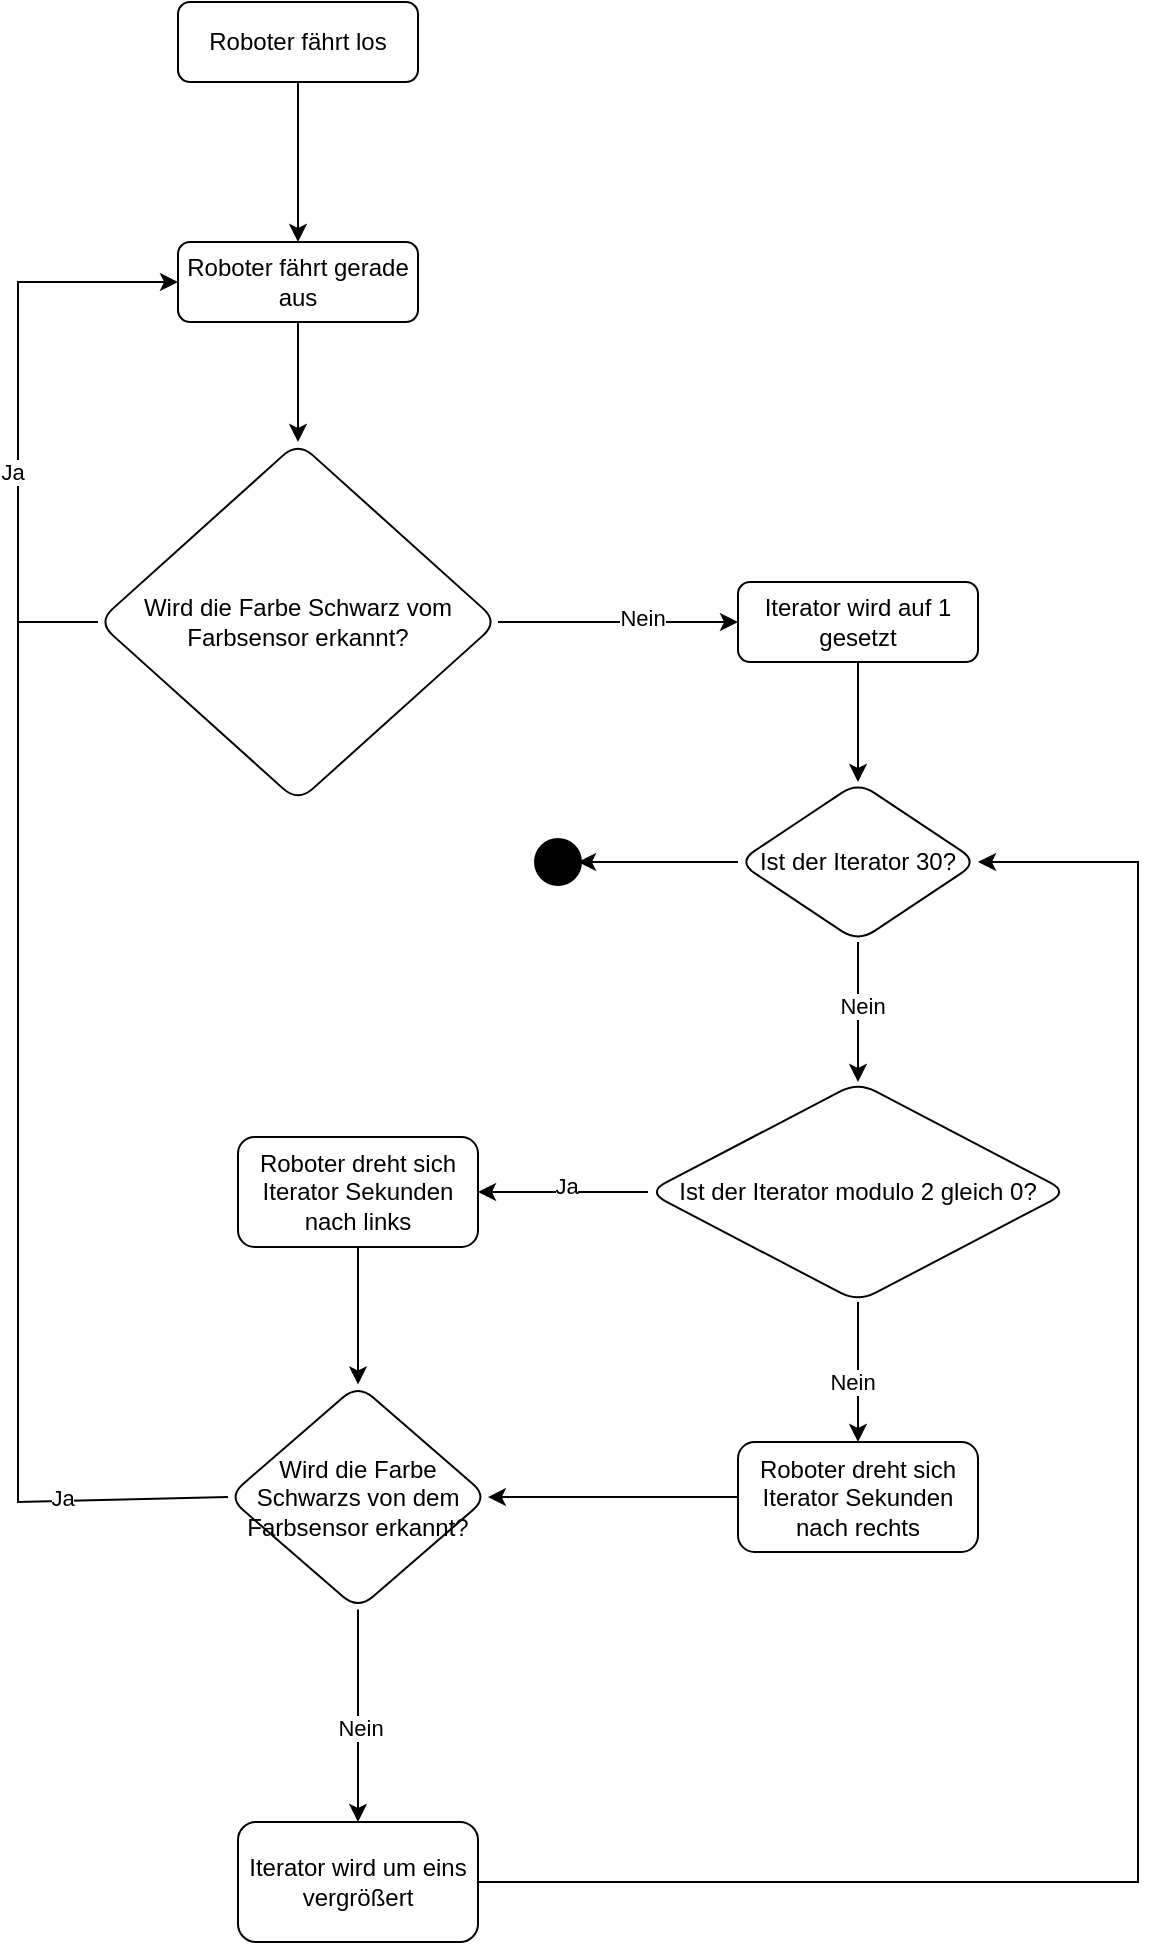 <mxfile version="24.2.5" type="device">
  <diagram id="C5RBs43oDa-KdzZeNtuy" name="Page-1">
    <mxGraphModel dx="1114" dy="958" grid="1" gridSize="10" guides="1" tooltips="1" connect="1" arrows="1" fold="1" page="1" pageScale="1" pageWidth="827" pageHeight="1169" math="0" shadow="0">
      <root>
        <mxCell id="WIyWlLk6GJQsqaUBKTNV-0" />
        <mxCell id="WIyWlLk6GJQsqaUBKTNV-1" parent="WIyWlLk6GJQsqaUBKTNV-0" />
        <mxCell id="IQdOezEJQRcTnpr4_-zb-1" value="" style="edgeStyle=orthogonalEdgeStyle;rounded=0;orthogonalLoop=1;jettySize=auto;html=1;" edge="1" parent="WIyWlLk6GJQsqaUBKTNV-1" source="WIyWlLk6GJQsqaUBKTNV-3" target="IQdOezEJQRcTnpr4_-zb-0">
          <mxGeometry relative="1" as="geometry" />
        </mxCell>
        <mxCell id="WIyWlLk6GJQsqaUBKTNV-3" value="Roboter fährt los" style="rounded=1;whiteSpace=wrap;html=1;fontSize=12;glass=0;strokeWidth=1;shadow=0;" parent="WIyWlLk6GJQsqaUBKTNV-1" vertex="1">
          <mxGeometry x="160" y="80" width="120" height="40" as="geometry" />
        </mxCell>
        <mxCell id="IQdOezEJQRcTnpr4_-zb-3" value="" style="edgeStyle=orthogonalEdgeStyle;rounded=0;orthogonalLoop=1;jettySize=auto;html=1;" edge="1" parent="WIyWlLk6GJQsqaUBKTNV-1" source="IQdOezEJQRcTnpr4_-zb-0" target="IQdOezEJQRcTnpr4_-zb-2">
          <mxGeometry relative="1" as="geometry" />
        </mxCell>
        <mxCell id="IQdOezEJQRcTnpr4_-zb-0" value="Roboter fährt gerade aus" style="rounded=1;whiteSpace=wrap;html=1;fontSize=12;glass=0;strokeWidth=1;shadow=0;" vertex="1" parent="WIyWlLk6GJQsqaUBKTNV-1">
          <mxGeometry x="160" y="200" width="120" height="40" as="geometry" />
        </mxCell>
        <mxCell id="IQdOezEJQRcTnpr4_-zb-7" value="" style="edgeStyle=orthogonalEdgeStyle;rounded=0;orthogonalLoop=1;jettySize=auto;html=1;" edge="1" parent="WIyWlLk6GJQsqaUBKTNV-1" source="IQdOezEJQRcTnpr4_-zb-2">
          <mxGeometry relative="1" as="geometry">
            <mxPoint x="440" y="390" as="targetPoint" />
          </mxGeometry>
        </mxCell>
        <mxCell id="IQdOezEJQRcTnpr4_-zb-15" value="Nein" style="edgeLabel;html=1;align=center;verticalAlign=middle;resizable=0;points=[];" vertex="1" connectable="0" parent="IQdOezEJQRcTnpr4_-zb-7">
          <mxGeometry x="0.204" y="3" relative="1" as="geometry">
            <mxPoint as="offset" />
          </mxGeometry>
        </mxCell>
        <mxCell id="IQdOezEJQRcTnpr4_-zb-2" value="Wird die Farbe Schwarz vom Farbsensor erkannt?" style="rhombus;whiteSpace=wrap;html=1;rounded=1;glass=0;strokeWidth=1;shadow=0;" vertex="1" parent="WIyWlLk6GJQsqaUBKTNV-1">
          <mxGeometry x="120" y="300" width="200" height="180" as="geometry" />
        </mxCell>
        <mxCell id="IQdOezEJQRcTnpr4_-zb-4" value="" style="endArrow=classic;html=1;rounded=0;exitX=0;exitY=0.5;exitDx=0;exitDy=0;entryX=0;entryY=0.5;entryDx=0;entryDy=0;" edge="1" parent="WIyWlLk6GJQsqaUBKTNV-1" source="IQdOezEJQRcTnpr4_-zb-2" target="IQdOezEJQRcTnpr4_-zb-0">
          <mxGeometry width="50" height="50" relative="1" as="geometry">
            <mxPoint x="390" y="520" as="sourcePoint" />
            <mxPoint x="440" y="470" as="targetPoint" />
            <Array as="points">
              <mxPoint x="80" y="390" />
              <mxPoint x="80" y="220" />
            </Array>
          </mxGeometry>
        </mxCell>
        <mxCell id="IQdOezEJQRcTnpr4_-zb-5" value="Ja" style="edgeLabel;html=1;align=center;verticalAlign=middle;resizable=0;points=[];" vertex="1" connectable="0" parent="IQdOezEJQRcTnpr4_-zb-4">
          <mxGeometry x="-0.207" y="3" relative="1" as="geometry">
            <mxPoint as="offset" />
          </mxGeometry>
        </mxCell>
        <mxCell id="IQdOezEJQRcTnpr4_-zb-10" value="" style="edgeStyle=orthogonalEdgeStyle;rounded=0;orthogonalLoop=1;jettySize=auto;html=1;" edge="1" parent="WIyWlLk6GJQsqaUBKTNV-1" source="IQdOezEJQRcTnpr4_-zb-8" target="IQdOezEJQRcTnpr4_-zb-9">
          <mxGeometry relative="1" as="geometry" />
        </mxCell>
        <mxCell id="IQdOezEJQRcTnpr4_-zb-8" value="Iterator wird auf 1 gesetzt" style="rounded=1;whiteSpace=wrap;html=1;fontSize=12;glass=0;strokeWidth=1;shadow=0;" vertex="1" parent="WIyWlLk6GJQsqaUBKTNV-1">
          <mxGeometry x="440" y="370" width="120" height="40" as="geometry" />
        </mxCell>
        <mxCell id="IQdOezEJQRcTnpr4_-zb-14" value="" style="edgeStyle=orthogonalEdgeStyle;rounded=0;orthogonalLoop=1;jettySize=auto;html=1;" edge="1" parent="WIyWlLk6GJQsqaUBKTNV-1" source="IQdOezEJQRcTnpr4_-zb-9" target="IQdOezEJQRcTnpr4_-zb-13">
          <mxGeometry relative="1" as="geometry" />
        </mxCell>
        <mxCell id="IQdOezEJQRcTnpr4_-zb-16" value="Nein" style="edgeLabel;html=1;align=center;verticalAlign=middle;resizable=0;points=[];" vertex="1" connectable="0" parent="IQdOezEJQRcTnpr4_-zb-14">
          <mxGeometry x="-0.086" y="2" relative="1" as="geometry">
            <mxPoint as="offset" />
          </mxGeometry>
        </mxCell>
        <mxCell id="IQdOezEJQRcTnpr4_-zb-9" value="Ist der Iterator 30?" style="rhombus;whiteSpace=wrap;html=1;rounded=1;glass=0;strokeWidth=1;shadow=0;" vertex="1" parent="WIyWlLk6GJQsqaUBKTNV-1">
          <mxGeometry x="440" y="470" width="120" height="80" as="geometry" />
        </mxCell>
        <mxCell id="IQdOezEJQRcTnpr4_-zb-13" value="Ist der Iterator modulo 2 gleich 0?" style="rhombus;whiteSpace=wrap;html=1;rounded=1;glass=0;strokeWidth=1;shadow=0;" vertex="1" parent="WIyWlLk6GJQsqaUBKTNV-1">
          <mxGeometry x="395" y="620" width="210" height="110" as="geometry" />
        </mxCell>
        <mxCell id="IQdOezEJQRcTnpr4_-zb-17" value="Roboter dreht sich Iterator Sekunden nach links" style="rounded=1;whiteSpace=wrap;html=1;fontSize=12;glass=0;strokeWidth=1;shadow=0;" vertex="1" parent="WIyWlLk6GJQsqaUBKTNV-1">
          <mxGeometry x="190" y="647.5" width="120" height="55" as="geometry" />
        </mxCell>
        <mxCell id="IQdOezEJQRcTnpr4_-zb-18" value="" style="endArrow=classic;html=1;rounded=0;exitX=0;exitY=0.5;exitDx=0;exitDy=0;entryX=1;entryY=0.5;entryDx=0;entryDy=0;" edge="1" parent="WIyWlLk6GJQsqaUBKTNV-1" source="IQdOezEJQRcTnpr4_-zb-13" target="IQdOezEJQRcTnpr4_-zb-17">
          <mxGeometry width="50" height="50" relative="1" as="geometry">
            <mxPoint x="390" y="520" as="sourcePoint" />
            <mxPoint x="440" y="470" as="targetPoint" />
          </mxGeometry>
        </mxCell>
        <mxCell id="IQdOezEJQRcTnpr4_-zb-22" value="Ja" style="edgeLabel;html=1;align=center;verticalAlign=middle;resizable=0;points=[];" vertex="1" connectable="0" parent="IQdOezEJQRcTnpr4_-zb-18">
          <mxGeometry x="-0.035" y="-3" relative="1" as="geometry">
            <mxPoint as="offset" />
          </mxGeometry>
        </mxCell>
        <mxCell id="IQdOezEJQRcTnpr4_-zb-24" value="" style="edgeStyle=orthogonalEdgeStyle;rounded=0;orthogonalLoop=1;jettySize=auto;html=1;" edge="1" parent="WIyWlLk6GJQsqaUBKTNV-1" source="IQdOezEJQRcTnpr4_-zb-19" target="IQdOezEJQRcTnpr4_-zb-23">
          <mxGeometry relative="1" as="geometry" />
        </mxCell>
        <mxCell id="IQdOezEJQRcTnpr4_-zb-19" value="Roboter dreht sich Iterator Sekunden nach rechts" style="rounded=1;whiteSpace=wrap;html=1;fontSize=12;glass=0;strokeWidth=1;shadow=0;" vertex="1" parent="WIyWlLk6GJQsqaUBKTNV-1">
          <mxGeometry x="440" y="800" width="120" height="55" as="geometry" />
        </mxCell>
        <mxCell id="IQdOezEJQRcTnpr4_-zb-20" value="" style="endArrow=classic;html=1;rounded=0;exitX=0.5;exitY=1;exitDx=0;exitDy=0;entryX=0.5;entryY=0;entryDx=0;entryDy=0;" edge="1" parent="WIyWlLk6GJQsqaUBKTNV-1" source="IQdOezEJQRcTnpr4_-zb-13" target="IQdOezEJQRcTnpr4_-zb-19">
          <mxGeometry width="50" height="50" relative="1" as="geometry">
            <mxPoint x="390" y="520" as="sourcePoint" />
            <mxPoint x="440" y="470" as="targetPoint" />
          </mxGeometry>
        </mxCell>
        <mxCell id="IQdOezEJQRcTnpr4_-zb-21" value="Nein" style="edgeLabel;html=1;align=center;verticalAlign=middle;resizable=0;points=[];" vertex="1" connectable="0" parent="IQdOezEJQRcTnpr4_-zb-20">
          <mxGeometry x="0.143" y="-3" relative="1" as="geometry">
            <mxPoint as="offset" />
          </mxGeometry>
        </mxCell>
        <mxCell id="IQdOezEJQRcTnpr4_-zb-29" value="" style="edgeStyle=orthogonalEdgeStyle;rounded=0;orthogonalLoop=1;jettySize=auto;html=1;" edge="1" parent="WIyWlLk6GJQsqaUBKTNV-1" source="IQdOezEJQRcTnpr4_-zb-23" target="IQdOezEJQRcTnpr4_-zb-28">
          <mxGeometry relative="1" as="geometry" />
        </mxCell>
        <mxCell id="IQdOezEJQRcTnpr4_-zb-30" value="Nein" style="edgeLabel;html=1;align=center;verticalAlign=middle;resizable=0;points=[];" vertex="1" connectable="0" parent="IQdOezEJQRcTnpr4_-zb-29">
          <mxGeometry x="0.115" y="1" relative="1" as="geometry">
            <mxPoint as="offset" />
          </mxGeometry>
        </mxCell>
        <mxCell id="IQdOezEJQRcTnpr4_-zb-23" value="Wird die Farbe Schwarzs von dem Farbsensor erkannt?" style="rhombus;whiteSpace=wrap;html=1;rounded=1;glass=0;strokeWidth=1;shadow=0;" vertex="1" parent="WIyWlLk6GJQsqaUBKTNV-1">
          <mxGeometry x="185" y="771.25" width="130" height="112.5" as="geometry" />
        </mxCell>
        <mxCell id="IQdOezEJQRcTnpr4_-zb-25" value="" style="endArrow=classic;html=1;rounded=0;exitX=0.5;exitY=1;exitDx=0;exitDy=0;" edge="1" parent="WIyWlLk6GJQsqaUBKTNV-1" source="IQdOezEJQRcTnpr4_-zb-17" target="IQdOezEJQRcTnpr4_-zb-23">
          <mxGeometry width="50" height="50" relative="1" as="geometry">
            <mxPoint x="390" y="520" as="sourcePoint" />
            <mxPoint x="440" y="470" as="targetPoint" />
          </mxGeometry>
        </mxCell>
        <mxCell id="IQdOezEJQRcTnpr4_-zb-26" value="" style="endArrow=none;html=1;rounded=0;exitX=0;exitY=0.5;exitDx=0;exitDy=0;" edge="1" parent="WIyWlLk6GJQsqaUBKTNV-1" source="IQdOezEJQRcTnpr4_-zb-23">
          <mxGeometry width="50" height="50" relative="1" as="geometry">
            <mxPoint x="390" y="520" as="sourcePoint" />
            <mxPoint x="80" y="390" as="targetPoint" />
            <Array as="points">
              <mxPoint x="80" y="830" />
            </Array>
          </mxGeometry>
        </mxCell>
        <mxCell id="IQdOezEJQRcTnpr4_-zb-27" value="Ja" style="edgeLabel;html=1;align=center;verticalAlign=middle;resizable=0;points=[];" vertex="1" connectable="0" parent="IQdOezEJQRcTnpr4_-zb-26">
          <mxGeometry x="-0.694" y="-2" relative="1" as="geometry">
            <mxPoint as="offset" />
          </mxGeometry>
        </mxCell>
        <mxCell id="IQdOezEJQRcTnpr4_-zb-28" value="Iterator wird um eins vergrößert" style="whiteSpace=wrap;html=1;rounded=1;glass=0;strokeWidth=1;shadow=0;" vertex="1" parent="WIyWlLk6GJQsqaUBKTNV-1">
          <mxGeometry x="190" y="990" width="120" height="60" as="geometry" />
        </mxCell>
        <mxCell id="IQdOezEJQRcTnpr4_-zb-31" value="" style="endArrow=classic;html=1;rounded=0;exitX=1;exitY=0.5;exitDx=0;exitDy=0;entryX=1;entryY=0.5;entryDx=0;entryDy=0;" edge="1" parent="WIyWlLk6GJQsqaUBKTNV-1" source="IQdOezEJQRcTnpr4_-zb-28" target="IQdOezEJQRcTnpr4_-zb-9">
          <mxGeometry width="50" height="50" relative="1" as="geometry">
            <mxPoint x="390" y="850" as="sourcePoint" />
            <mxPoint x="440" y="800" as="targetPoint" />
            <Array as="points">
              <mxPoint x="640" y="1020" />
              <mxPoint x="640" y="510" />
            </Array>
          </mxGeometry>
        </mxCell>
        <mxCell id="IQdOezEJQRcTnpr4_-zb-33" value="" style="shape=waypoint;sketch=0;fillStyle=solid;size=6;pointerEvents=1;points=[];fillColor=none;resizable=0;rotatable=0;perimeter=centerPerimeter;snapToPoint=1;strokeWidth=10;" vertex="1" parent="WIyWlLk6GJQsqaUBKTNV-1">
          <mxGeometry x="340" y="500" width="20" height="20" as="geometry" />
        </mxCell>
        <mxCell id="IQdOezEJQRcTnpr4_-zb-34" value="" style="endArrow=classic;html=1;rounded=0;exitX=0;exitY=0.5;exitDx=0;exitDy=0;" edge="1" parent="WIyWlLk6GJQsqaUBKTNV-1" source="IQdOezEJQRcTnpr4_-zb-9">
          <mxGeometry width="50" height="50" relative="1" as="geometry">
            <mxPoint x="390" y="530" as="sourcePoint" />
            <mxPoint x="360" y="510" as="targetPoint" />
          </mxGeometry>
        </mxCell>
      </root>
    </mxGraphModel>
  </diagram>
</mxfile>
